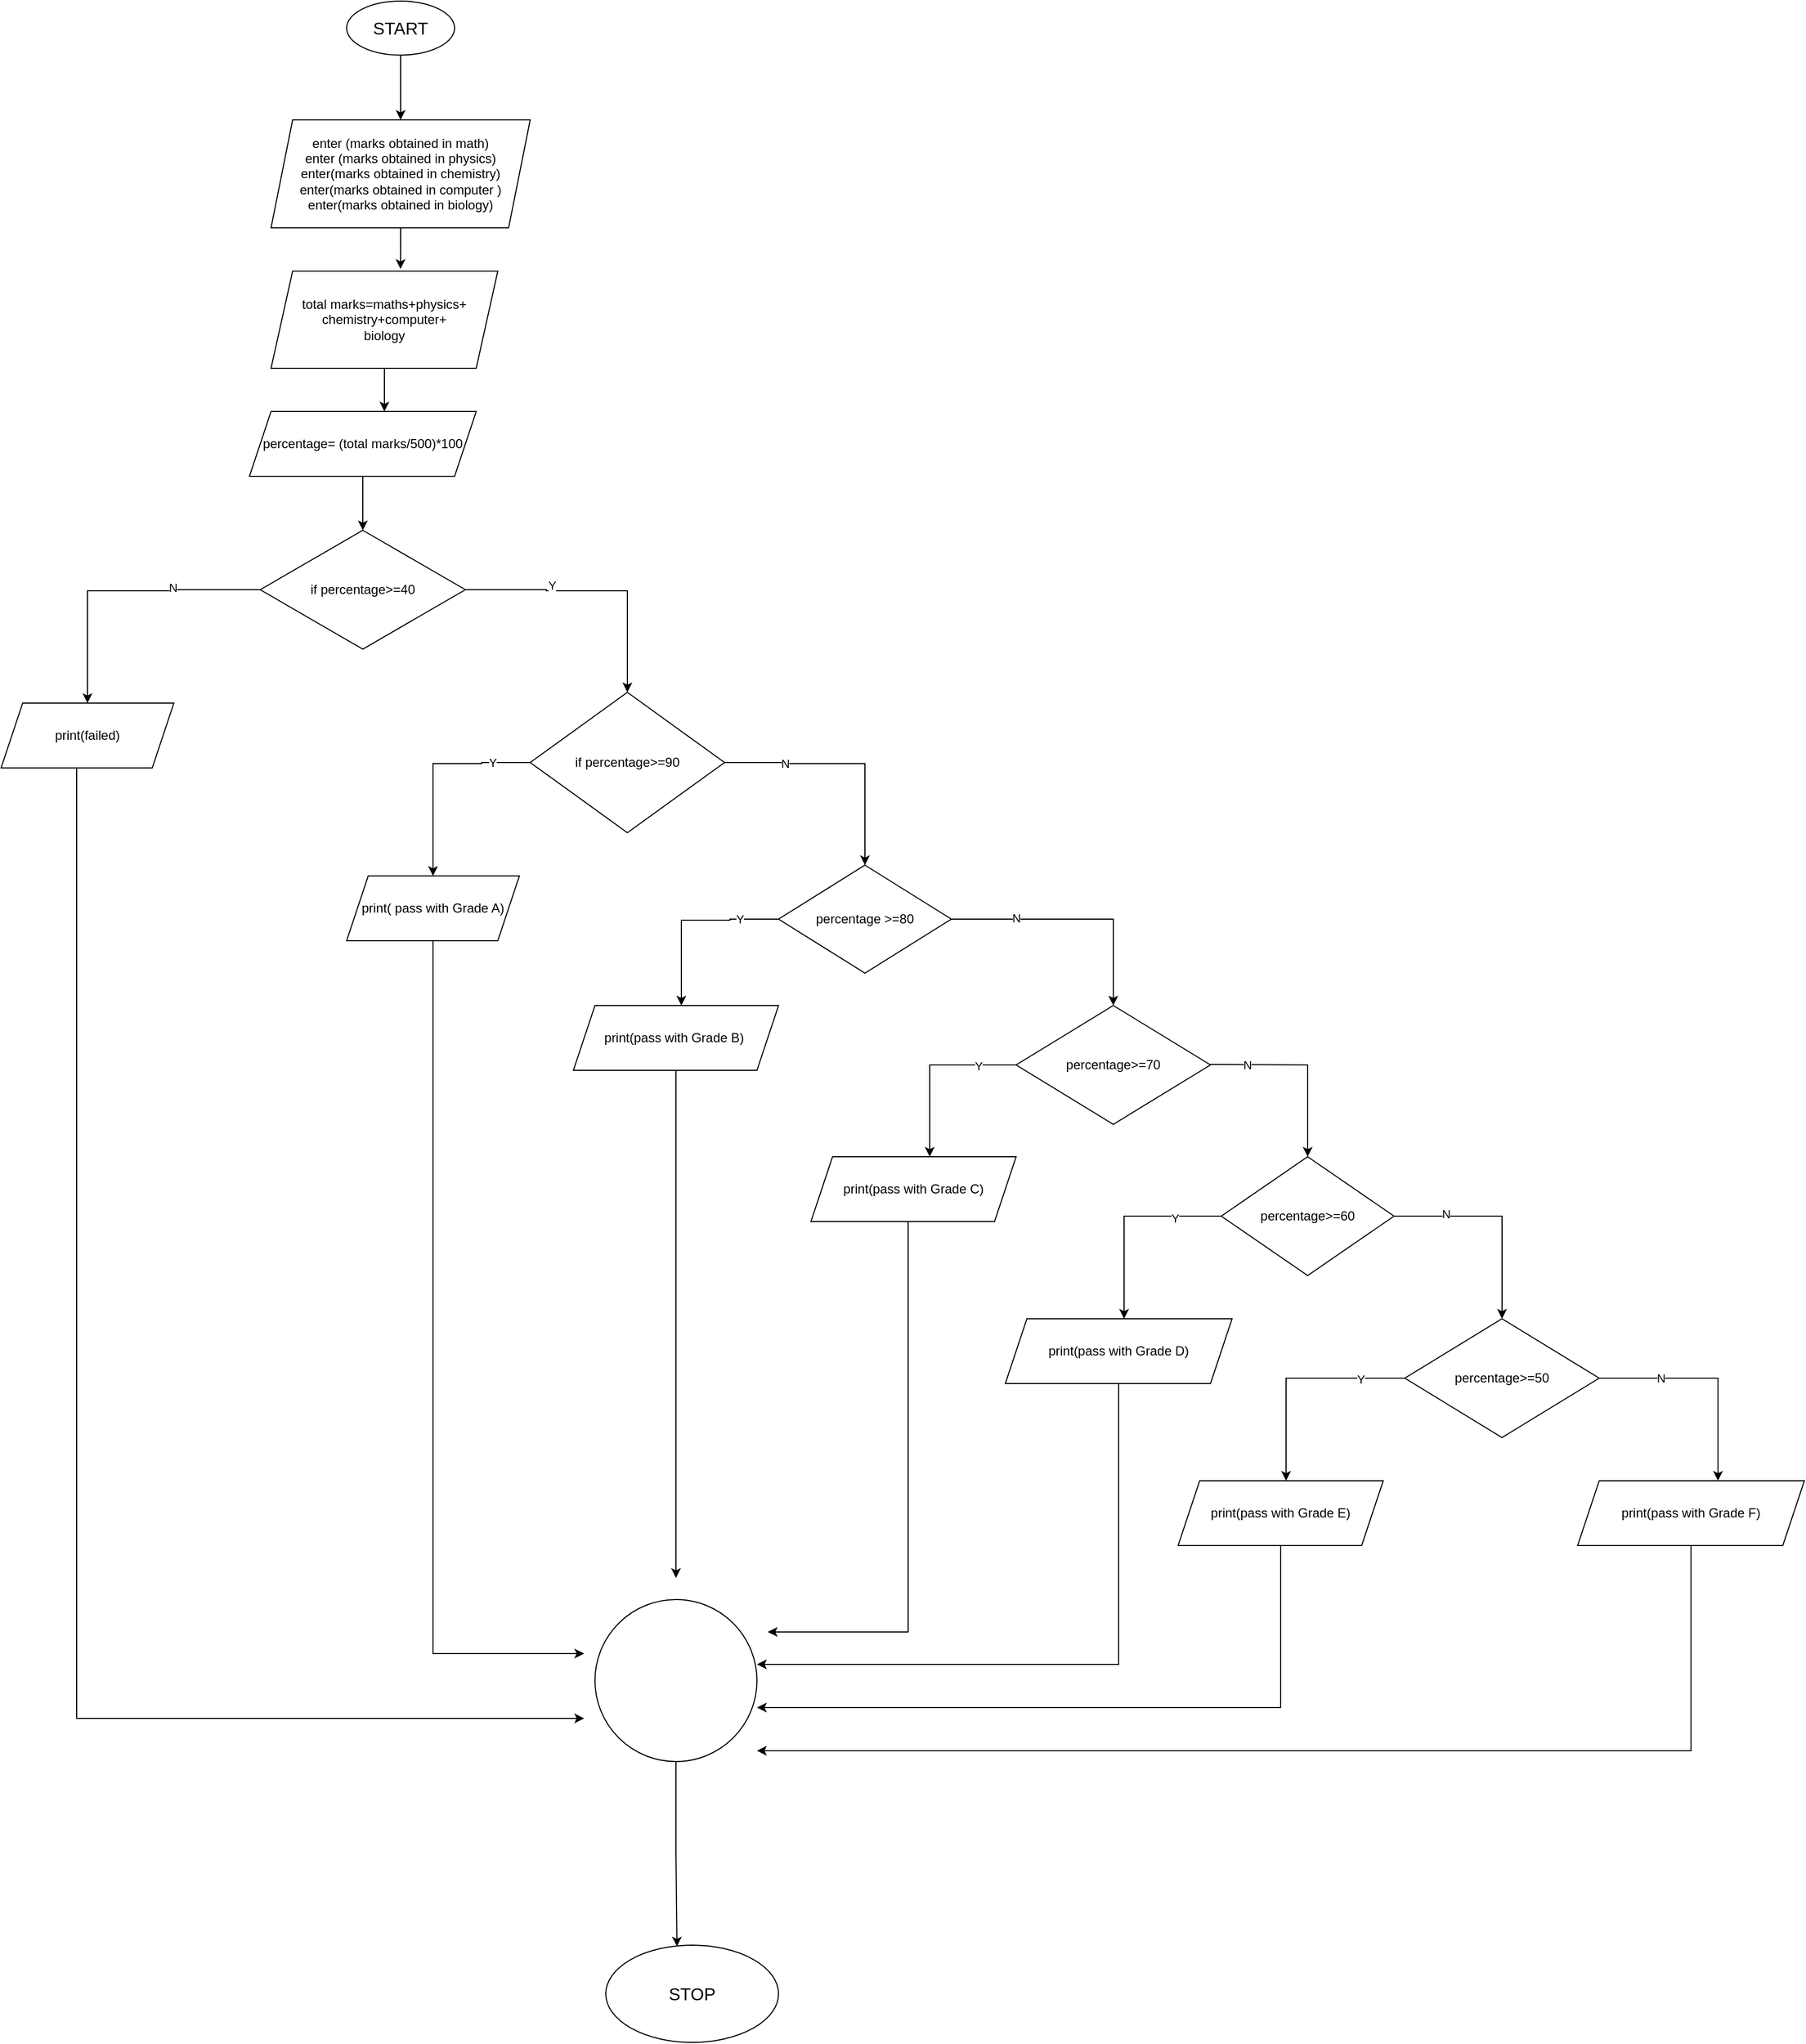 <mxfile version="24.8.2">
  <diagram name="Page-1" id="_JjeP2lOcGxeuJka-qhS">
    <mxGraphModel grid="1" page="1" gridSize="10" guides="1" tooltips="1" connect="1" arrows="1" fold="1" pageScale="1" pageWidth="2339" pageHeight="3300" math="0" shadow="0">
      <root>
        <mxCell id="0" />
        <mxCell id="1" parent="0" />
        <mxCell id="FtIFwggoOA9oUQBPI8Q0-2" style="edgeStyle=orthogonalEdgeStyle;rounded=0;orthogonalLoop=1;jettySize=auto;html=1;" edge="1" parent="1" source="FtIFwggoOA9oUQBPI8Q0-1">
          <mxGeometry relative="1" as="geometry">
            <mxPoint x="450" y="130" as="targetPoint" />
          </mxGeometry>
        </mxCell>
        <mxCell id="FtIFwggoOA9oUQBPI8Q0-1" value="&lt;font size=&quot;3&quot;&gt;START&lt;/font&gt;" style="ellipse;whiteSpace=wrap;html=1;" vertex="1" parent="1">
          <mxGeometry x="400" y="20" width="100" height="50" as="geometry" />
        </mxCell>
        <mxCell id="FtIFwggoOA9oUQBPI8Q0-3" value="enter (marks obtained in math)&lt;div&gt;enter (marks obtained in physics)&lt;/div&gt;&lt;div&gt;enter(marks obtained in chemistry)&lt;/div&gt;&lt;div&gt;enter(marks obtained in computer )&lt;/div&gt;&lt;div&gt;enter(marks obtained in biology)&lt;/div&gt;" style="shape=parallelogram;perimeter=parallelogramPerimeter;whiteSpace=wrap;html=1;fixedSize=1;" vertex="1" parent="1">
          <mxGeometry x="330" y="130" width="240" height="100" as="geometry" />
        </mxCell>
        <mxCell id="FtIFwggoOA9oUQBPI8Q0-11" style="edgeStyle=orthogonalEdgeStyle;rounded=0;orthogonalLoop=1;jettySize=auto;html=1;" edge="1" parent="1" source="FtIFwggoOA9oUQBPI8Q0-7">
          <mxGeometry relative="1" as="geometry">
            <mxPoint x="435" y="400" as="targetPoint" />
          </mxGeometry>
        </mxCell>
        <mxCell id="FtIFwggoOA9oUQBPI8Q0-7" value="total marks=maths+physics+&lt;div&gt;chemistry+computer+&lt;/div&gt;&lt;div&gt;biology&lt;/div&gt;" style="shape=parallelogram;perimeter=parallelogramPerimeter;whiteSpace=wrap;html=1;fixedSize=1;" vertex="1" parent="1">
          <mxGeometry x="330" y="270" width="210" height="90" as="geometry" />
        </mxCell>
        <mxCell id="FtIFwggoOA9oUQBPI8Q0-10" style="edgeStyle=orthogonalEdgeStyle;rounded=0;orthogonalLoop=1;jettySize=auto;html=1;entryX=0.571;entryY=-0.022;entryDx=0;entryDy=0;entryPerimeter=0;" edge="1" parent="1" source="FtIFwggoOA9oUQBPI8Q0-3" target="FtIFwggoOA9oUQBPI8Q0-7">
          <mxGeometry relative="1" as="geometry" />
        </mxCell>
        <mxCell id="FtIFwggoOA9oUQBPI8Q0-13" style="edgeStyle=orthogonalEdgeStyle;rounded=0;orthogonalLoop=1;jettySize=auto;html=1;" edge="1" parent="1" source="FtIFwggoOA9oUQBPI8Q0-12">
          <mxGeometry relative="1" as="geometry">
            <mxPoint x="415" y="510" as="targetPoint" />
          </mxGeometry>
        </mxCell>
        <mxCell id="FtIFwggoOA9oUQBPI8Q0-12" value="percentage= (total marks/500)*100" style="shape=parallelogram;perimeter=parallelogramPerimeter;whiteSpace=wrap;html=1;fixedSize=1;" vertex="1" parent="1">
          <mxGeometry x="310" y="400" width="210" height="60" as="geometry" />
        </mxCell>
        <mxCell id="FtIFwggoOA9oUQBPI8Q0-15" style="edgeStyle=orthogonalEdgeStyle;rounded=0;orthogonalLoop=1;jettySize=auto;html=1;" edge="1" parent="1" source="FtIFwggoOA9oUQBPI8Q0-14">
          <mxGeometry relative="1" as="geometry">
            <mxPoint x="160" y="670" as="targetPoint" />
            <Array as="points">
              <mxPoint x="240" y="565" />
              <mxPoint x="240" y="566" />
            </Array>
          </mxGeometry>
        </mxCell>
        <mxCell id="MqxnpAy3jsaY71itweUd-1" value="N" style="edgeLabel;html=1;align=center;verticalAlign=middle;resizable=0;points=[];" connectable="0" vertex="1" parent="FtIFwggoOA9oUQBPI8Q0-15">
          <mxGeometry x="-0.396" y="-2" relative="1" as="geometry">
            <mxPoint x="1" y="-2" as="offset" />
          </mxGeometry>
        </mxCell>
        <mxCell id="FtIFwggoOA9oUQBPI8Q0-16" style="edgeStyle=orthogonalEdgeStyle;rounded=0;orthogonalLoop=1;jettySize=auto;html=1;" edge="1" parent="1" source="FtIFwggoOA9oUQBPI8Q0-14">
          <mxGeometry relative="1" as="geometry">
            <mxPoint x="660" y="660" as="targetPoint" />
            <Array as="points">
              <mxPoint x="585" y="565" />
              <mxPoint x="585" y="566" />
            </Array>
          </mxGeometry>
        </mxCell>
        <mxCell id="MqxnpAy3jsaY71itweUd-2" value="Y" style="edgeLabel;html=1;align=center;verticalAlign=middle;resizable=0;points=[];" connectable="0" vertex="1" parent="FtIFwggoOA9oUQBPI8Q0-16">
          <mxGeometry x="-0.339" y="5" relative="1" as="geometry">
            <mxPoint as="offset" />
          </mxGeometry>
        </mxCell>
        <mxCell id="FtIFwggoOA9oUQBPI8Q0-14" value="if percentage&amp;gt;=40" style="rhombus;whiteSpace=wrap;html=1;" vertex="1" parent="1">
          <mxGeometry x="320" y="510" width="190" height="110" as="geometry" />
        </mxCell>
        <mxCell id="FtIFwggoOA9oUQBPI8Q0-18" style="edgeStyle=orthogonalEdgeStyle;rounded=0;orthogonalLoop=1;jettySize=auto;html=1;" edge="1" parent="1" source="FtIFwggoOA9oUQBPI8Q0-17">
          <mxGeometry relative="1" as="geometry">
            <mxPoint x="480" y="830" as="targetPoint" />
            <Array as="points">
              <mxPoint x="525" y="725" />
              <mxPoint x="525" y="726" />
            </Array>
          </mxGeometry>
        </mxCell>
        <mxCell id="MqxnpAy3jsaY71itweUd-3" value="Y" style="edgeLabel;html=1;align=center;verticalAlign=middle;resizable=0;points=[];" connectable="0" vertex="1" parent="FtIFwggoOA9oUQBPI8Q0-18">
          <mxGeometry x="-0.641" relative="1" as="geometry">
            <mxPoint as="offset" />
          </mxGeometry>
        </mxCell>
        <mxCell id="FtIFwggoOA9oUQBPI8Q0-21" style="edgeStyle=orthogonalEdgeStyle;rounded=0;orthogonalLoop=1;jettySize=auto;html=1;" edge="1" parent="1" source="FtIFwggoOA9oUQBPI8Q0-17">
          <mxGeometry relative="1" as="geometry">
            <mxPoint x="880" y="820" as="targetPoint" />
            <Array as="points">
              <mxPoint x="805" y="725" />
              <mxPoint x="805" y="726" />
            </Array>
          </mxGeometry>
        </mxCell>
        <mxCell id="MqxnpAy3jsaY71itweUd-4" value="N" style="edgeLabel;html=1;align=center;verticalAlign=middle;resizable=0;points=[];" connectable="0" vertex="1" parent="FtIFwggoOA9oUQBPI8Q0-21">
          <mxGeometry x="-0.493" relative="1" as="geometry">
            <mxPoint as="offset" />
          </mxGeometry>
        </mxCell>
        <mxCell id="FtIFwggoOA9oUQBPI8Q0-17" value="if percentage&amp;gt;=90" style="rhombus;whiteSpace=wrap;html=1;" vertex="1" parent="1">
          <mxGeometry x="570" y="660" width="180" height="130" as="geometry" />
        </mxCell>
        <mxCell id="FtIFwggoOA9oUQBPI8Q0-49" style="edgeStyle=orthogonalEdgeStyle;rounded=0;orthogonalLoop=1;jettySize=auto;html=1;" edge="1" parent="1" source="FtIFwggoOA9oUQBPI8Q0-19">
          <mxGeometry relative="1" as="geometry">
            <mxPoint x="620" y="1550" as="targetPoint" />
            <Array as="points">
              <mxPoint x="480" y="1540" />
              <mxPoint x="480" y="1540" />
            </Array>
          </mxGeometry>
        </mxCell>
        <mxCell id="FtIFwggoOA9oUQBPI8Q0-19" value="print( pass with Grade A)" style="shape=parallelogram;perimeter=parallelogramPerimeter;whiteSpace=wrap;html=1;fixedSize=1;" vertex="1" parent="1">
          <mxGeometry x="400" y="830" width="160" height="60" as="geometry" />
        </mxCell>
        <mxCell id="FtIFwggoOA9oUQBPI8Q0-50" style="edgeStyle=orthogonalEdgeStyle;rounded=0;orthogonalLoop=1;jettySize=auto;html=1;" edge="1" parent="1" source="FtIFwggoOA9oUQBPI8Q0-20">
          <mxGeometry relative="1" as="geometry">
            <mxPoint x="620" y="1610" as="targetPoint" />
            <Array as="points">
              <mxPoint x="150" y="1610" />
              <mxPoint x="150" y="1610" />
            </Array>
          </mxGeometry>
        </mxCell>
        <mxCell id="FtIFwggoOA9oUQBPI8Q0-20" value="print(failed)" style="shape=parallelogram;perimeter=parallelogramPerimeter;whiteSpace=wrap;html=1;fixedSize=1;" vertex="1" parent="1">
          <mxGeometry x="80" y="670" width="160" height="60" as="geometry" />
        </mxCell>
        <mxCell id="FtIFwggoOA9oUQBPI8Q0-24" style="edgeStyle=orthogonalEdgeStyle;rounded=0;orthogonalLoop=1;jettySize=auto;html=1;" edge="1" parent="1" source="FtIFwggoOA9oUQBPI8Q0-23">
          <mxGeometry relative="1" as="geometry">
            <mxPoint x="710" y="950" as="targetPoint" />
            <Array as="points">
              <mxPoint x="755" y="870" />
              <mxPoint x="755" y="871" />
            </Array>
          </mxGeometry>
        </mxCell>
        <mxCell id="MqxnpAy3jsaY71itweUd-5" value="Y" style="edgeLabel;html=1;align=center;verticalAlign=middle;resizable=0;points=[];" connectable="0" vertex="1" parent="FtIFwggoOA9oUQBPI8Q0-24">
          <mxGeometry x="-0.577" relative="1" as="geometry">
            <mxPoint as="offset" />
          </mxGeometry>
        </mxCell>
        <mxCell id="FtIFwggoOA9oUQBPI8Q0-26" style="edgeStyle=orthogonalEdgeStyle;rounded=0;orthogonalLoop=1;jettySize=auto;html=1;" edge="1" parent="1" source="FtIFwggoOA9oUQBPI8Q0-23">
          <mxGeometry relative="1" as="geometry">
            <mxPoint x="1110" y="950" as="targetPoint" />
            <Array as="points">
              <mxPoint x="1110" y="870" />
              <mxPoint x="1110" y="870" />
            </Array>
          </mxGeometry>
        </mxCell>
        <mxCell id="MqxnpAy3jsaY71itweUd-6" value="N" style="edgeLabel;html=1;align=center;verticalAlign=middle;resizable=0;points=[];" connectable="0" vertex="1" parent="FtIFwggoOA9oUQBPI8Q0-26">
          <mxGeometry x="-0.478" y="1" relative="1" as="geometry">
            <mxPoint as="offset" />
          </mxGeometry>
        </mxCell>
        <mxCell id="FtIFwggoOA9oUQBPI8Q0-23" value="percentage &amp;gt;=80" style="rhombus;whiteSpace=wrap;html=1;" vertex="1" parent="1">
          <mxGeometry x="800" y="820" width="160" height="100" as="geometry" />
        </mxCell>
        <mxCell id="FtIFwggoOA9oUQBPI8Q0-48" style="edgeStyle=orthogonalEdgeStyle;rounded=0;orthogonalLoop=1;jettySize=auto;html=1;" edge="1" parent="1" source="FtIFwggoOA9oUQBPI8Q0-25">
          <mxGeometry relative="1" as="geometry">
            <mxPoint x="705" y="1480" as="targetPoint" />
          </mxGeometry>
        </mxCell>
        <mxCell id="FtIFwggoOA9oUQBPI8Q0-25" value="print(pass with Grade B)&amp;nbsp;" style="shape=parallelogram;perimeter=parallelogramPerimeter;whiteSpace=wrap;html=1;fixedSize=1;" vertex="1" parent="1">
          <mxGeometry x="610" y="950" width="190" height="60" as="geometry" />
        </mxCell>
        <mxCell id="FtIFwggoOA9oUQBPI8Q0-28" value="percentage&amp;gt;=70" style="rhombus;whiteSpace=wrap;html=1;" vertex="1" parent="1">
          <mxGeometry x="1020" y="950" width="180" height="110" as="geometry" />
        </mxCell>
        <mxCell id="FtIFwggoOA9oUQBPI8Q0-29" value="" style="endArrow=classic;html=1;rounded=0;exitX=0;exitY=0.5;exitDx=0;exitDy=0;" edge="1" parent="1" source="FtIFwggoOA9oUQBPI8Q0-28">
          <mxGeometry width="50" height="50" relative="1" as="geometry">
            <mxPoint x="920" y="1080" as="sourcePoint" />
            <mxPoint x="940" y="1090" as="targetPoint" />
            <Array as="points">
              <mxPoint x="940" y="1005" />
            </Array>
          </mxGeometry>
        </mxCell>
        <mxCell id="MqxnpAy3jsaY71itweUd-7" value="Y" style="edgeLabel;html=1;align=center;verticalAlign=middle;resizable=0;points=[];" connectable="0" vertex="1" parent="FtIFwggoOA9oUQBPI8Q0-29">
          <mxGeometry x="-0.576" y="1" relative="1" as="geometry">
            <mxPoint as="offset" />
          </mxGeometry>
        </mxCell>
        <mxCell id="FtIFwggoOA9oUQBPI8Q0-47" style="edgeStyle=orthogonalEdgeStyle;rounded=0;orthogonalLoop=1;jettySize=auto;html=1;" edge="1" parent="1" source="FtIFwggoOA9oUQBPI8Q0-30">
          <mxGeometry relative="1" as="geometry">
            <mxPoint x="790" y="1530" as="targetPoint" />
            <Array as="points">
              <mxPoint x="920" y="1520" />
              <mxPoint x="920" y="1520" />
            </Array>
          </mxGeometry>
        </mxCell>
        <mxCell id="FtIFwggoOA9oUQBPI8Q0-30" value="print(pass with Grade C)" style="shape=parallelogram;perimeter=parallelogramPerimeter;whiteSpace=wrap;html=1;fixedSize=1;" vertex="1" parent="1">
          <mxGeometry x="830" y="1090" width="190" height="60" as="geometry" />
        </mxCell>
        <mxCell id="FtIFwggoOA9oUQBPI8Q0-31" value="" style="edgeStyle=none;orthogonalLoop=1;jettySize=auto;html=1;rounded=0;" edge="1" parent="1">
          <mxGeometry width="100" relative="1" as="geometry">
            <mxPoint x="1200" y="1004.5" as="sourcePoint" />
            <mxPoint x="1290" y="1090" as="targetPoint" />
            <Array as="points">
              <mxPoint x="1290" y="1005" />
            </Array>
          </mxGeometry>
        </mxCell>
        <mxCell id="MqxnpAy3jsaY71itweUd-8" value="N" style="edgeLabel;html=1;align=center;verticalAlign=middle;resizable=0;points=[];" connectable="0" vertex="1" parent="FtIFwggoOA9oUQBPI8Q0-31">
          <mxGeometry x="-0.611" relative="1" as="geometry">
            <mxPoint as="offset" />
          </mxGeometry>
        </mxCell>
        <mxCell id="FtIFwggoOA9oUQBPI8Q0-32" value="percentage&amp;gt;=60" style="rhombus;whiteSpace=wrap;html=1;" vertex="1" parent="1">
          <mxGeometry x="1210" y="1090" width="160" height="110" as="geometry" />
        </mxCell>
        <mxCell id="FtIFwggoOA9oUQBPI8Q0-33" value="" style="endArrow=classic;html=1;rounded=0;exitX=0;exitY=0.5;exitDx=0;exitDy=0;" edge="1" parent="1" source="FtIFwggoOA9oUQBPI8Q0-32">
          <mxGeometry width="50" height="50" relative="1" as="geometry">
            <mxPoint x="1120" y="1170" as="sourcePoint" />
            <mxPoint x="1120" y="1240" as="targetPoint" />
            <Array as="points">
              <mxPoint x="1120" y="1145" />
            </Array>
          </mxGeometry>
        </mxCell>
        <mxCell id="MqxnpAy3jsaY71itweUd-9" value="Y" style="edgeLabel;html=1;align=center;verticalAlign=middle;resizable=0;points=[];" connectable="0" vertex="1" parent="FtIFwggoOA9oUQBPI8Q0-33">
          <mxGeometry x="-0.535" y="2" relative="1" as="geometry">
            <mxPoint as="offset" />
          </mxGeometry>
        </mxCell>
        <mxCell id="FtIFwggoOA9oUQBPI8Q0-46" style="edgeStyle=orthogonalEdgeStyle;rounded=0;orthogonalLoop=1;jettySize=auto;html=1;" edge="1" parent="1" source="FtIFwggoOA9oUQBPI8Q0-35">
          <mxGeometry relative="1" as="geometry">
            <mxPoint x="780" y="1560" as="targetPoint" />
            <Array as="points">
              <mxPoint x="1115" y="1550" />
              <mxPoint x="1115" y="1550" />
            </Array>
          </mxGeometry>
        </mxCell>
        <mxCell id="FtIFwggoOA9oUQBPI8Q0-35" value="print(pass with Grade D)" style="shape=parallelogram;perimeter=parallelogramPerimeter;whiteSpace=wrap;html=1;fixedSize=1;" vertex="1" parent="1">
          <mxGeometry x="1010" y="1240" width="210" height="60" as="geometry" />
        </mxCell>
        <mxCell id="FtIFwggoOA9oUQBPI8Q0-36" value="" style="endArrow=classic;html=1;rounded=0;" edge="1" parent="1">
          <mxGeometry width="50" height="50" relative="1" as="geometry">
            <mxPoint x="1370" y="1145" as="sourcePoint" />
            <mxPoint x="1470" y="1240" as="targetPoint" />
            <Array as="points">
              <mxPoint x="1470" y="1145" />
            </Array>
          </mxGeometry>
        </mxCell>
        <mxCell id="MqxnpAy3jsaY71itweUd-10" value="N" style="edgeLabel;html=1;align=center;verticalAlign=middle;resizable=0;points=[];" connectable="0" vertex="1" parent="FtIFwggoOA9oUQBPI8Q0-36">
          <mxGeometry x="-0.508" y="2" relative="1" as="geometry">
            <mxPoint as="offset" />
          </mxGeometry>
        </mxCell>
        <mxCell id="FtIFwggoOA9oUQBPI8Q0-37" value="percentage&amp;gt;=50" style="rhombus;whiteSpace=wrap;html=1;" vertex="1" parent="1">
          <mxGeometry x="1380" y="1240" width="180" height="110" as="geometry" />
        </mxCell>
        <mxCell id="FtIFwggoOA9oUQBPI8Q0-38" value="" style="endArrow=classic;html=1;rounded=0;exitX=0;exitY=0.5;exitDx=0;exitDy=0;" edge="1" parent="1" source="FtIFwggoOA9oUQBPI8Q0-37">
          <mxGeometry width="50" height="50" relative="1" as="geometry">
            <mxPoint x="1300" y="1280" as="sourcePoint" />
            <mxPoint x="1270" y="1390" as="targetPoint" />
            <Array as="points">
              <mxPoint x="1270" y="1295" />
            </Array>
          </mxGeometry>
        </mxCell>
        <mxCell id="MqxnpAy3jsaY71itweUd-11" value="Y" style="edgeLabel;html=1;align=center;verticalAlign=middle;resizable=0;points=[];" connectable="0" vertex="1" parent="FtIFwggoOA9oUQBPI8Q0-38">
          <mxGeometry x="-0.6" y="1" relative="1" as="geometry">
            <mxPoint as="offset" />
          </mxGeometry>
        </mxCell>
        <mxCell id="FtIFwggoOA9oUQBPI8Q0-45" style="edgeStyle=orthogonalEdgeStyle;rounded=0;orthogonalLoop=1;jettySize=auto;html=1;" edge="1" parent="1" source="FtIFwggoOA9oUQBPI8Q0-39">
          <mxGeometry relative="1" as="geometry">
            <mxPoint x="780" y="1600" as="targetPoint" />
            <Array as="points">
              <mxPoint x="1265" y="1600" />
              <mxPoint x="1265" y="1600" />
            </Array>
          </mxGeometry>
        </mxCell>
        <mxCell id="FtIFwggoOA9oUQBPI8Q0-39" value="print(pass with Grade E)" style="shape=parallelogram;perimeter=parallelogramPerimeter;whiteSpace=wrap;html=1;fixedSize=1;" vertex="1" parent="1">
          <mxGeometry x="1170" y="1390" width="190" height="60" as="geometry" />
        </mxCell>
        <mxCell id="FtIFwggoOA9oUQBPI8Q0-41" value="" style="endArrow=classic;html=1;rounded=0;" edge="1" parent="1">
          <mxGeometry width="50" height="50" relative="1" as="geometry">
            <mxPoint x="1560" y="1295" as="sourcePoint" />
            <mxPoint x="1670" y="1390" as="targetPoint" />
            <Array as="points">
              <mxPoint x="1670" y="1295" />
            </Array>
          </mxGeometry>
        </mxCell>
        <mxCell id="MqxnpAy3jsaY71itweUd-12" value="N" style="edgeLabel;html=1;align=center;verticalAlign=middle;resizable=0;points=[];" connectable="0" vertex="1" parent="FtIFwggoOA9oUQBPI8Q0-41">
          <mxGeometry x="-0.444" relative="1" as="geometry">
            <mxPoint as="offset" />
          </mxGeometry>
        </mxCell>
        <mxCell id="FtIFwggoOA9oUQBPI8Q0-44" style="edgeStyle=orthogonalEdgeStyle;rounded=0;orthogonalLoop=1;jettySize=auto;html=1;" edge="1" parent="1" source="FtIFwggoOA9oUQBPI8Q0-42">
          <mxGeometry relative="1" as="geometry">
            <mxPoint x="780" y="1640" as="targetPoint" />
            <Array as="points">
              <mxPoint x="1645" y="1620" />
              <mxPoint x="1645" y="1620" />
            </Array>
          </mxGeometry>
        </mxCell>
        <mxCell id="FtIFwggoOA9oUQBPI8Q0-42" value="print(pass with Grade F)" style="shape=parallelogram;perimeter=parallelogramPerimeter;whiteSpace=wrap;html=1;fixedSize=1;" vertex="1" parent="1">
          <mxGeometry x="1540" y="1390" width="210" height="60" as="geometry" />
        </mxCell>
        <mxCell id="FtIFwggoOA9oUQBPI8Q0-43" value="" style="ellipse;whiteSpace=wrap;html=1;aspect=fixed;" vertex="1" parent="1">
          <mxGeometry x="630" y="1500" width="150" height="150" as="geometry" />
        </mxCell>
        <mxCell id="FtIFwggoOA9oUQBPI8Q0-51" value="&lt;font size=&quot;3&quot;&gt;STOP&lt;/font&gt;" style="ellipse;whiteSpace=wrap;html=1;" vertex="1" parent="1">
          <mxGeometry x="640" y="1820" width="160" height="90" as="geometry" />
        </mxCell>
        <mxCell id="FtIFwggoOA9oUQBPI8Q0-52" style="edgeStyle=orthogonalEdgeStyle;rounded=0;orthogonalLoop=1;jettySize=auto;html=1;entryX=0.412;entryY=0.013;entryDx=0;entryDy=0;entryPerimeter=0;" edge="1" parent="1" source="FtIFwggoOA9oUQBPI8Q0-43" target="FtIFwggoOA9oUQBPI8Q0-51">
          <mxGeometry relative="1" as="geometry" />
        </mxCell>
      </root>
    </mxGraphModel>
  </diagram>
</mxfile>
